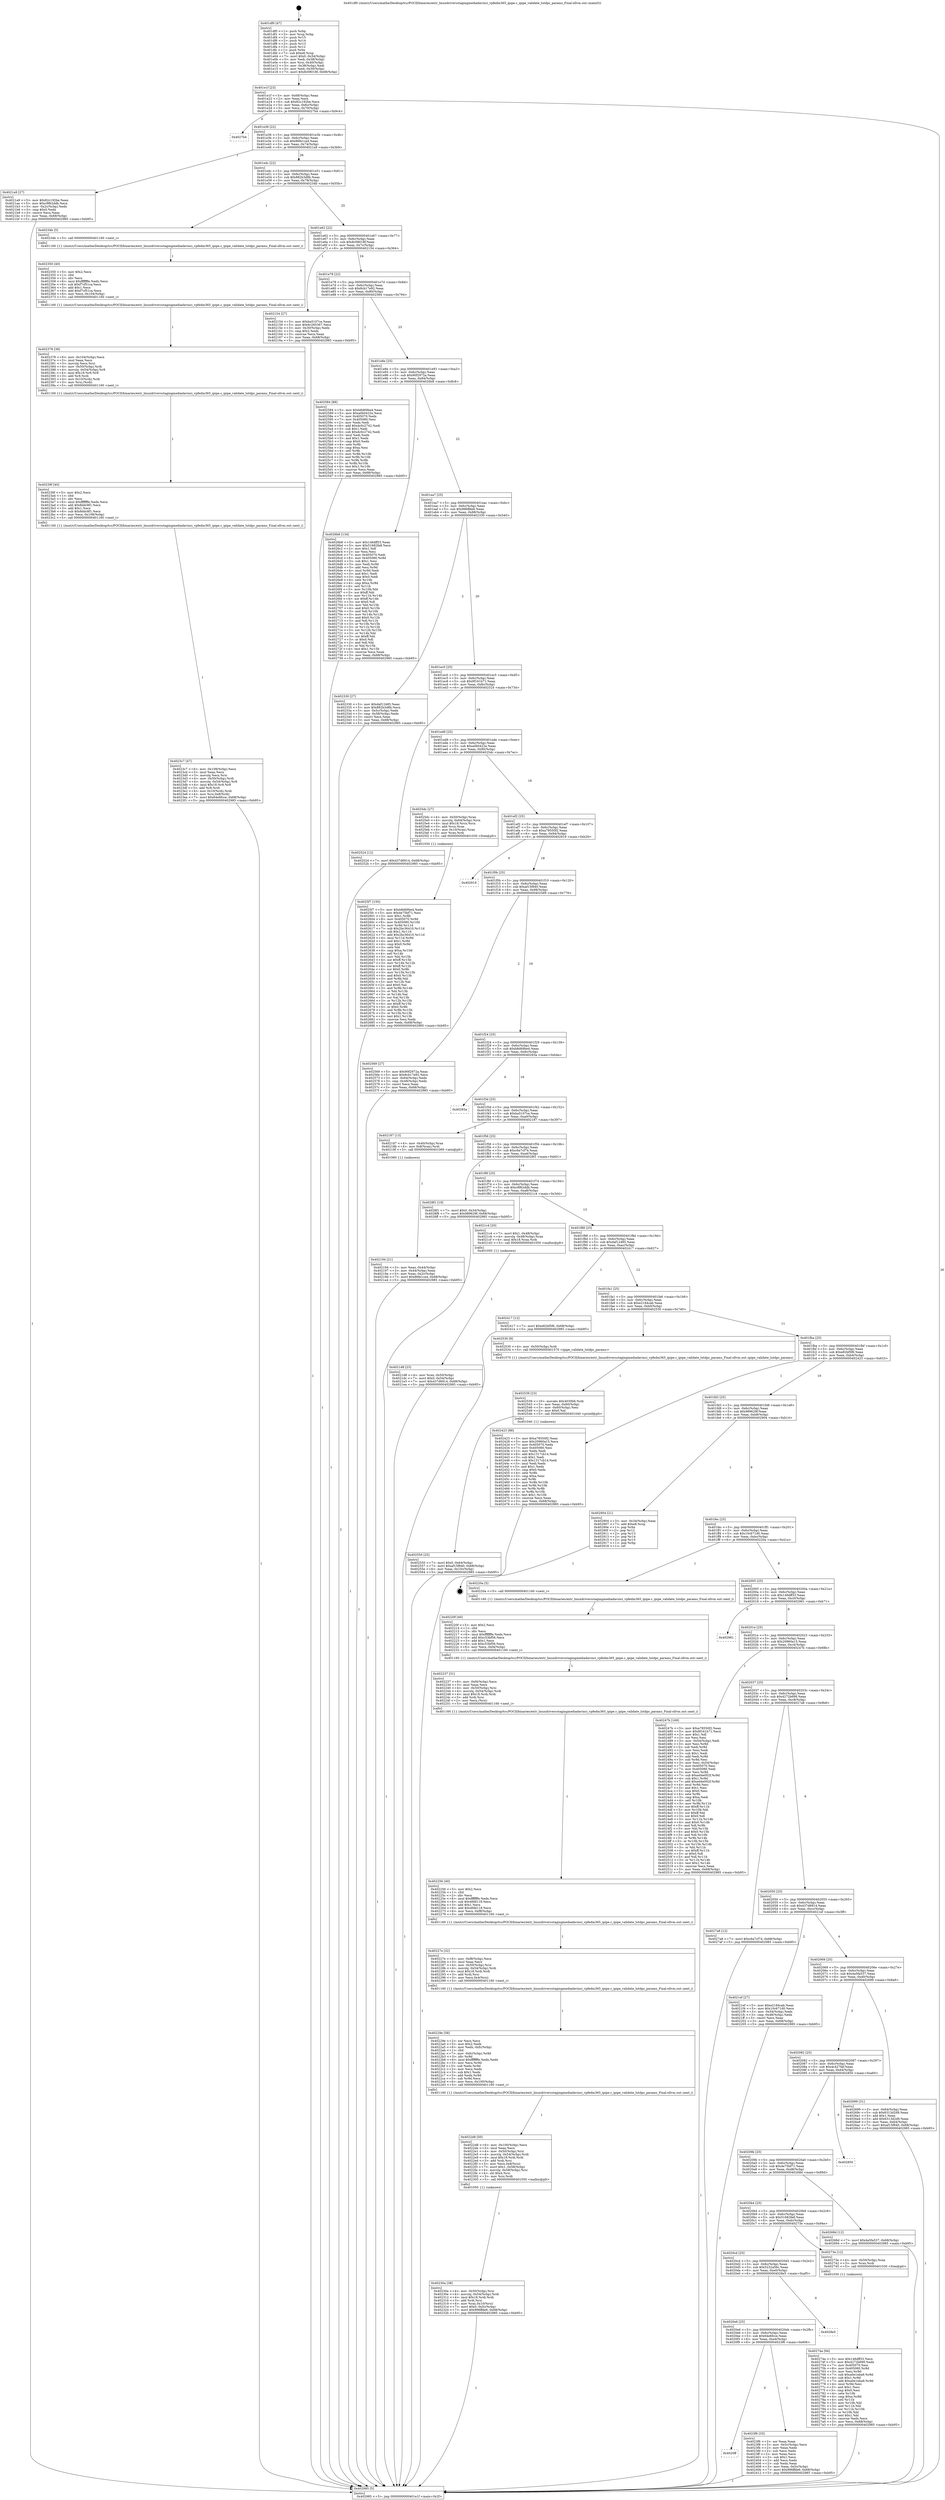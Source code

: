 digraph "0x401df0" {
  label = "0x401df0 (/mnt/c/Users/mathe/Desktop/tcc/POCII/binaries/extr_linuxdriversstagingmediadavinci_vpfedm365_ipipe.c_ipipe_validate_lutdpc_params_Final-ollvm.out::main(0))"
  labelloc = "t"
  node[shape=record]

  Entry [label="",width=0.3,height=0.3,shape=circle,fillcolor=black,style=filled]
  "0x401e1f" [label="{
     0x401e1f [23]\l
     | [instrs]\l
     &nbsp;&nbsp;0x401e1f \<+3\>: mov -0x68(%rbp),%eax\l
     &nbsp;&nbsp;0x401e22 \<+2\>: mov %eax,%ecx\l
     &nbsp;&nbsp;0x401e24 \<+6\>: sub $0x82c192be,%ecx\l
     &nbsp;&nbsp;0x401e2a \<+3\>: mov %eax,-0x6c(%rbp)\l
     &nbsp;&nbsp;0x401e2d \<+3\>: mov %ecx,-0x70(%rbp)\l
     &nbsp;&nbsp;0x401e30 \<+6\>: je 00000000004027b4 \<main+0x9c4\>\l
  }"]
  "0x4027b4" [label="{
     0x4027b4\l
  }", style=dashed]
  "0x401e36" [label="{
     0x401e36 [22]\l
     | [instrs]\l
     &nbsp;&nbsp;0x401e36 \<+5\>: jmp 0000000000401e3b \<main+0x4b\>\l
     &nbsp;&nbsp;0x401e3b \<+3\>: mov -0x6c(%rbp),%eax\l
     &nbsp;&nbsp;0x401e3e \<+5\>: sub $0x86fe1ca4,%eax\l
     &nbsp;&nbsp;0x401e43 \<+3\>: mov %eax,-0x74(%rbp)\l
     &nbsp;&nbsp;0x401e46 \<+6\>: je 00000000004021a9 \<main+0x3b9\>\l
  }"]
  Exit [label="",width=0.3,height=0.3,shape=circle,fillcolor=black,style=filled,peripheries=2]
  "0x4021a9" [label="{
     0x4021a9 [27]\l
     | [instrs]\l
     &nbsp;&nbsp;0x4021a9 \<+5\>: mov $0x82c192be,%eax\l
     &nbsp;&nbsp;0x4021ae \<+5\>: mov $0xc9f62ddb,%ecx\l
     &nbsp;&nbsp;0x4021b3 \<+3\>: mov -0x2c(%rbp),%edx\l
     &nbsp;&nbsp;0x4021b6 \<+3\>: cmp $0x0,%edx\l
     &nbsp;&nbsp;0x4021b9 \<+3\>: cmove %ecx,%eax\l
     &nbsp;&nbsp;0x4021bc \<+3\>: mov %eax,-0x68(%rbp)\l
     &nbsp;&nbsp;0x4021bf \<+5\>: jmp 0000000000402985 \<main+0xb95\>\l
  }"]
  "0x401e4c" [label="{
     0x401e4c [22]\l
     | [instrs]\l
     &nbsp;&nbsp;0x401e4c \<+5\>: jmp 0000000000401e51 \<main+0x61\>\l
     &nbsp;&nbsp;0x401e51 \<+3\>: mov -0x6c(%rbp),%eax\l
     &nbsp;&nbsp;0x401e54 \<+5\>: sub $0x882b3d8b,%eax\l
     &nbsp;&nbsp;0x401e59 \<+3\>: mov %eax,-0x78(%rbp)\l
     &nbsp;&nbsp;0x401e5c \<+6\>: je 000000000040234b \<main+0x55b\>\l
  }"]
  "0x40274a" [label="{
     0x40274a [94]\l
     | [instrs]\l
     &nbsp;&nbsp;0x40274a \<+5\>: mov $0x146dff33,%ecx\l
     &nbsp;&nbsp;0x40274f \<+5\>: mov $0x4272b699,%edx\l
     &nbsp;&nbsp;0x402754 \<+7\>: mov 0x405070,%esi\l
     &nbsp;&nbsp;0x40275b \<+8\>: mov 0x405080,%r8d\l
     &nbsp;&nbsp;0x402763 \<+3\>: mov %esi,%r9d\l
     &nbsp;&nbsp;0x402766 \<+7\>: sub $0xa0e1eba9,%r9d\l
     &nbsp;&nbsp;0x40276d \<+4\>: sub $0x1,%r9d\l
     &nbsp;&nbsp;0x402771 \<+7\>: add $0xa0e1eba9,%r9d\l
     &nbsp;&nbsp;0x402778 \<+4\>: imul %r9d,%esi\l
     &nbsp;&nbsp;0x40277c \<+3\>: and $0x1,%esi\l
     &nbsp;&nbsp;0x40277f \<+3\>: cmp $0x0,%esi\l
     &nbsp;&nbsp;0x402782 \<+4\>: sete %r10b\l
     &nbsp;&nbsp;0x402786 \<+4\>: cmp $0xa,%r8d\l
     &nbsp;&nbsp;0x40278a \<+4\>: setl %r11b\l
     &nbsp;&nbsp;0x40278e \<+3\>: mov %r10b,%bl\l
     &nbsp;&nbsp;0x402791 \<+3\>: and %r11b,%bl\l
     &nbsp;&nbsp;0x402794 \<+3\>: xor %r11b,%r10b\l
     &nbsp;&nbsp;0x402797 \<+3\>: or %r10b,%bl\l
     &nbsp;&nbsp;0x40279a \<+3\>: test $0x1,%bl\l
     &nbsp;&nbsp;0x40279d \<+3\>: cmovne %edx,%ecx\l
     &nbsp;&nbsp;0x4027a0 \<+3\>: mov %ecx,-0x68(%rbp)\l
     &nbsp;&nbsp;0x4027a3 \<+5\>: jmp 0000000000402985 \<main+0xb95\>\l
  }"]
  "0x40234b" [label="{
     0x40234b [5]\l
     | [instrs]\l
     &nbsp;&nbsp;0x40234b \<+5\>: call 0000000000401160 \<next_i\>\l
     | [calls]\l
     &nbsp;&nbsp;0x401160 \{1\} (/mnt/c/Users/mathe/Desktop/tcc/POCII/binaries/extr_linuxdriversstagingmediadavinci_vpfedm365_ipipe.c_ipipe_validate_lutdpc_params_Final-ollvm.out::next_i)\l
  }"]
  "0x401e62" [label="{
     0x401e62 [22]\l
     | [instrs]\l
     &nbsp;&nbsp;0x401e62 \<+5\>: jmp 0000000000401e67 \<main+0x77\>\l
     &nbsp;&nbsp;0x401e67 \<+3\>: mov -0x6c(%rbp),%eax\l
     &nbsp;&nbsp;0x401e6a \<+5\>: sub $0x8c08018f,%eax\l
     &nbsp;&nbsp;0x401e6f \<+3\>: mov %eax,-0x7c(%rbp)\l
     &nbsp;&nbsp;0x401e72 \<+6\>: je 0000000000402154 \<main+0x364\>\l
  }"]
  "0x4025f7" [label="{
     0x4025f7 [150]\l
     | [instrs]\l
     &nbsp;&nbsp;0x4025f7 \<+5\>: mov $0xb8d69be4,%edx\l
     &nbsp;&nbsp;0x4025fc \<+5\>: mov $0x4e75bf71,%esi\l
     &nbsp;&nbsp;0x402601 \<+3\>: mov $0x1,%r8b\l
     &nbsp;&nbsp;0x402604 \<+8\>: mov 0x405070,%r9d\l
     &nbsp;&nbsp;0x40260c \<+8\>: mov 0x405080,%r10d\l
     &nbsp;&nbsp;0x402614 \<+3\>: mov %r9d,%r11d\l
     &nbsp;&nbsp;0x402617 \<+7\>: sub $0x2bc36410,%r11d\l
     &nbsp;&nbsp;0x40261e \<+4\>: sub $0x1,%r11d\l
     &nbsp;&nbsp;0x402622 \<+7\>: add $0x2bc36410,%r11d\l
     &nbsp;&nbsp;0x402629 \<+4\>: imul %r11d,%r9d\l
     &nbsp;&nbsp;0x40262d \<+4\>: and $0x1,%r9d\l
     &nbsp;&nbsp;0x402631 \<+4\>: cmp $0x0,%r9d\l
     &nbsp;&nbsp;0x402635 \<+3\>: sete %bl\l
     &nbsp;&nbsp;0x402638 \<+4\>: cmp $0xa,%r10d\l
     &nbsp;&nbsp;0x40263c \<+4\>: setl %r14b\l
     &nbsp;&nbsp;0x402640 \<+3\>: mov %bl,%r15b\l
     &nbsp;&nbsp;0x402643 \<+4\>: xor $0xff,%r15b\l
     &nbsp;&nbsp;0x402647 \<+3\>: mov %r14b,%r12b\l
     &nbsp;&nbsp;0x40264a \<+4\>: xor $0xff,%r12b\l
     &nbsp;&nbsp;0x40264e \<+4\>: xor $0x0,%r8b\l
     &nbsp;&nbsp;0x402652 \<+3\>: mov %r15b,%r13b\l
     &nbsp;&nbsp;0x402655 \<+4\>: and $0x0,%r13b\l
     &nbsp;&nbsp;0x402659 \<+3\>: and %r8b,%bl\l
     &nbsp;&nbsp;0x40265c \<+3\>: mov %r12b,%al\l
     &nbsp;&nbsp;0x40265f \<+2\>: and $0x0,%al\l
     &nbsp;&nbsp;0x402661 \<+3\>: and %r8b,%r14b\l
     &nbsp;&nbsp;0x402664 \<+3\>: or %bl,%r13b\l
     &nbsp;&nbsp;0x402667 \<+3\>: or %r14b,%al\l
     &nbsp;&nbsp;0x40266a \<+3\>: xor %al,%r13b\l
     &nbsp;&nbsp;0x40266d \<+3\>: or %r12b,%r15b\l
     &nbsp;&nbsp;0x402670 \<+4\>: xor $0xff,%r15b\l
     &nbsp;&nbsp;0x402674 \<+4\>: or $0x0,%r8b\l
     &nbsp;&nbsp;0x402678 \<+3\>: and %r8b,%r15b\l
     &nbsp;&nbsp;0x40267b \<+3\>: or %r15b,%r13b\l
     &nbsp;&nbsp;0x40267e \<+4\>: test $0x1,%r13b\l
     &nbsp;&nbsp;0x402682 \<+3\>: cmovne %esi,%edx\l
     &nbsp;&nbsp;0x402685 \<+3\>: mov %edx,-0x68(%rbp)\l
     &nbsp;&nbsp;0x402688 \<+5\>: jmp 0000000000402985 \<main+0xb95\>\l
  }"]
  "0x402154" [label="{
     0x402154 [27]\l
     | [instrs]\l
     &nbsp;&nbsp;0x402154 \<+5\>: mov $0xba5107ce,%eax\l
     &nbsp;&nbsp;0x402159 \<+5\>: mov $0x6c265367,%ecx\l
     &nbsp;&nbsp;0x40215e \<+3\>: mov -0x30(%rbp),%edx\l
     &nbsp;&nbsp;0x402161 \<+3\>: cmp $0x2,%edx\l
     &nbsp;&nbsp;0x402164 \<+3\>: cmovne %ecx,%eax\l
     &nbsp;&nbsp;0x402167 \<+3\>: mov %eax,-0x68(%rbp)\l
     &nbsp;&nbsp;0x40216a \<+5\>: jmp 0000000000402985 \<main+0xb95\>\l
  }"]
  "0x401e78" [label="{
     0x401e78 [22]\l
     | [instrs]\l
     &nbsp;&nbsp;0x401e78 \<+5\>: jmp 0000000000401e7d \<main+0x8d\>\l
     &nbsp;&nbsp;0x401e7d \<+3\>: mov -0x6c(%rbp),%eax\l
     &nbsp;&nbsp;0x401e80 \<+5\>: sub $0x8cb17e92,%eax\l
     &nbsp;&nbsp;0x401e85 \<+3\>: mov %eax,-0x80(%rbp)\l
     &nbsp;&nbsp;0x401e88 \<+6\>: je 0000000000402584 \<main+0x794\>\l
  }"]
  "0x402985" [label="{
     0x402985 [5]\l
     | [instrs]\l
     &nbsp;&nbsp;0x402985 \<+5\>: jmp 0000000000401e1f \<main+0x2f\>\l
  }"]
  "0x401df0" [label="{
     0x401df0 [47]\l
     | [instrs]\l
     &nbsp;&nbsp;0x401df0 \<+1\>: push %rbp\l
     &nbsp;&nbsp;0x401df1 \<+3\>: mov %rsp,%rbp\l
     &nbsp;&nbsp;0x401df4 \<+2\>: push %r15\l
     &nbsp;&nbsp;0x401df6 \<+2\>: push %r14\l
     &nbsp;&nbsp;0x401df8 \<+2\>: push %r13\l
     &nbsp;&nbsp;0x401dfa \<+2\>: push %r12\l
     &nbsp;&nbsp;0x401dfc \<+1\>: push %rbx\l
     &nbsp;&nbsp;0x401dfd \<+7\>: sub $0xe8,%rsp\l
     &nbsp;&nbsp;0x401e04 \<+7\>: movl $0x0,-0x34(%rbp)\l
     &nbsp;&nbsp;0x401e0b \<+3\>: mov %edi,-0x38(%rbp)\l
     &nbsp;&nbsp;0x401e0e \<+4\>: mov %rsi,-0x40(%rbp)\l
     &nbsp;&nbsp;0x401e12 \<+3\>: mov -0x38(%rbp),%edi\l
     &nbsp;&nbsp;0x401e15 \<+3\>: mov %edi,-0x30(%rbp)\l
     &nbsp;&nbsp;0x401e18 \<+7\>: movl $0x8c08018f,-0x68(%rbp)\l
  }"]
  "0x402550" [label="{
     0x402550 [25]\l
     | [instrs]\l
     &nbsp;&nbsp;0x402550 \<+7\>: movl $0x0,-0x64(%rbp)\l
     &nbsp;&nbsp;0x402557 \<+7\>: movl $0xaf15f840,-0x68(%rbp)\l
     &nbsp;&nbsp;0x40255e \<+6\>: mov %eax,-0x10c(%rbp)\l
     &nbsp;&nbsp;0x402564 \<+5\>: jmp 0000000000402985 \<main+0xb95\>\l
  }"]
  "0x402584" [label="{
     0x402584 [88]\l
     | [instrs]\l
     &nbsp;&nbsp;0x402584 \<+5\>: mov $0xb8d69be4,%eax\l
     &nbsp;&nbsp;0x402589 \<+5\>: mov $0xa0b0422e,%ecx\l
     &nbsp;&nbsp;0x40258e \<+7\>: mov 0x405070,%edx\l
     &nbsp;&nbsp;0x402595 \<+7\>: mov 0x405080,%esi\l
     &nbsp;&nbsp;0x40259c \<+2\>: mov %edx,%edi\l
     &nbsp;&nbsp;0x40259e \<+6\>: add $0xdc0c2742,%edi\l
     &nbsp;&nbsp;0x4025a4 \<+3\>: sub $0x1,%edi\l
     &nbsp;&nbsp;0x4025a7 \<+6\>: sub $0xdc0c2742,%edi\l
     &nbsp;&nbsp;0x4025ad \<+3\>: imul %edi,%edx\l
     &nbsp;&nbsp;0x4025b0 \<+3\>: and $0x1,%edx\l
     &nbsp;&nbsp;0x4025b3 \<+3\>: cmp $0x0,%edx\l
     &nbsp;&nbsp;0x4025b6 \<+4\>: sete %r8b\l
     &nbsp;&nbsp;0x4025ba \<+3\>: cmp $0xa,%esi\l
     &nbsp;&nbsp;0x4025bd \<+4\>: setl %r9b\l
     &nbsp;&nbsp;0x4025c1 \<+3\>: mov %r8b,%r10b\l
     &nbsp;&nbsp;0x4025c4 \<+3\>: and %r9b,%r10b\l
     &nbsp;&nbsp;0x4025c7 \<+3\>: xor %r9b,%r8b\l
     &nbsp;&nbsp;0x4025ca \<+3\>: or %r8b,%r10b\l
     &nbsp;&nbsp;0x4025cd \<+4\>: test $0x1,%r10b\l
     &nbsp;&nbsp;0x4025d1 \<+3\>: cmovne %ecx,%eax\l
     &nbsp;&nbsp;0x4025d4 \<+3\>: mov %eax,-0x68(%rbp)\l
     &nbsp;&nbsp;0x4025d7 \<+5\>: jmp 0000000000402985 \<main+0xb95\>\l
  }"]
  "0x401e8e" [label="{
     0x401e8e [25]\l
     | [instrs]\l
     &nbsp;&nbsp;0x401e8e \<+5\>: jmp 0000000000401e93 \<main+0xa3\>\l
     &nbsp;&nbsp;0x401e93 \<+3\>: mov -0x6c(%rbp),%eax\l
     &nbsp;&nbsp;0x401e96 \<+5\>: sub $0x90f2972a,%eax\l
     &nbsp;&nbsp;0x401e9b \<+6\>: mov %eax,-0x84(%rbp)\l
     &nbsp;&nbsp;0x401ea1 \<+6\>: je 00000000004026b8 \<main+0x8c8\>\l
  }"]
  "0x402539" [label="{
     0x402539 [23]\l
     | [instrs]\l
     &nbsp;&nbsp;0x402539 \<+10\>: movabs $0x4030b6,%rdi\l
     &nbsp;&nbsp;0x402543 \<+3\>: mov %eax,-0x60(%rbp)\l
     &nbsp;&nbsp;0x402546 \<+3\>: mov -0x60(%rbp),%esi\l
     &nbsp;&nbsp;0x402549 \<+2\>: mov $0x0,%al\l
     &nbsp;&nbsp;0x40254b \<+5\>: call 0000000000401040 \<printf@plt\>\l
     | [calls]\l
     &nbsp;&nbsp;0x401040 \{1\} (unknown)\l
  }"]
  "0x4026b8" [label="{
     0x4026b8 [134]\l
     | [instrs]\l
     &nbsp;&nbsp;0x4026b8 \<+5\>: mov $0x146dff33,%eax\l
     &nbsp;&nbsp;0x4026bd \<+5\>: mov $0x51682fa8,%ecx\l
     &nbsp;&nbsp;0x4026c2 \<+2\>: mov $0x1,%dl\l
     &nbsp;&nbsp;0x4026c4 \<+2\>: xor %esi,%esi\l
     &nbsp;&nbsp;0x4026c6 \<+7\>: mov 0x405070,%edi\l
     &nbsp;&nbsp;0x4026cd \<+8\>: mov 0x405080,%r8d\l
     &nbsp;&nbsp;0x4026d5 \<+3\>: sub $0x1,%esi\l
     &nbsp;&nbsp;0x4026d8 \<+3\>: mov %edi,%r9d\l
     &nbsp;&nbsp;0x4026db \<+3\>: add %esi,%r9d\l
     &nbsp;&nbsp;0x4026de \<+4\>: imul %r9d,%edi\l
     &nbsp;&nbsp;0x4026e2 \<+3\>: and $0x1,%edi\l
     &nbsp;&nbsp;0x4026e5 \<+3\>: cmp $0x0,%edi\l
     &nbsp;&nbsp;0x4026e8 \<+4\>: sete %r10b\l
     &nbsp;&nbsp;0x4026ec \<+4\>: cmp $0xa,%r8d\l
     &nbsp;&nbsp;0x4026f0 \<+4\>: setl %r11b\l
     &nbsp;&nbsp;0x4026f4 \<+3\>: mov %r10b,%bl\l
     &nbsp;&nbsp;0x4026f7 \<+3\>: xor $0xff,%bl\l
     &nbsp;&nbsp;0x4026fa \<+3\>: mov %r11b,%r14b\l
     &nbsp;&nbsp;0x4026fd \<+4\>: xor $0xff,%r14b\l
     &nbsp;&nbsp;0x402701 \<+3\>: xor $0x0,%dl\l
     &nbsp;&nbsp;0x402704 \<+3\>: mov %bl,%r15b\l
     &nbsp;&nbsp;0x402707 \<+4\>: and $0x0,%r15b\l
     &nbsp;&nbsp;0x40270b \<+3\>: and %dl,%r10b\l
     &nbsp;&nbsp;0x40270e \<+3\>: mov %r14b,%r12b\l
     &nbsp;&nbsp;0x402711 \<+4\>: and $0x0,%r12b\l
     &nbsp;&nbsp;0x402715 \<+3\>: and %dl,%r11b\l
     &nbsp;&nbsp;0x402718 \<+3\>: or %r10b,%r15b\l
     &nbsp;&nbsp;0x40271b \<+3\>: or %r11b,%r12b\l
     &nbsp;&nbsp;0x40271e \<+3\>: xor %r12b,%r15b\l
     &nbsp;&nbsp;0x402721 \<+3\>: or %r14b,%bl\l
     &nbsp;&nbsp;0x402724 \<+3\>: xor $0xff,%bl\l
     &nbsp;&nbsp;0x402727 \<+3\>: or $0x0,%dl\l
     &nbsp;&nbsp;0x40272a \<+2\>: and %dl,%bl\l
     &nbsp;&nbsp;0x40272c \<+3\>: or %bl,%r15b\l
     &nbsp;&nbsp;0x40272f \<+4\>: test $0x1,%r15b\l
     &nbsp;&nbsp;0x402733 \<+3\>: cmovne %ecx,%eax\l
     &nbsp;&nbsp;0x402736 \<+3\>: mov %eax,-0x68(%rbp)\l
     &nbsp;&nbsp;0x402739 \<+5\>: jmp 0000000000402985 \<main+0xb95\>\l
  }"]
  "0x401ea7" [label="{
     0x401ea7 [25]\l
     | [instrs]\l
     &nbsp;&nbsp;0x401ea7 \<+5\>: jmp 0000000000401eac \<main+0xbc\>\l
     &nbsp;&nbsp;0x401eac \<+3\>: mov -0x6c(%rbp),%eax\l
     &nbsp;&nbsp;0x401eaf \<+5\>: sub $0x996ffde6,%eax\l
     &nbsp;&nbsp;0x401eb4 \<+6\>: mov %eax,-0x88(%rbp)\l
     &nbsp;&nbsp;0x401eba \<+6\>: je 0000000000402330 \<main+0x540\>\l
  }"]
  "0x4020ff" [label="{
     0x4020ff\l
  }", style=dashed]
  "0x402330" [label="{
     0x402330 [27]\l
     | [instrs]\l
     &nbsp;&nbsp;0x402330 \<+5\>: mov $0xdaf12485,%eax\l
     &nbsp;&nbsp;0x402335 \<+5\>: mov $0x882b3d8b,%ecx\l
     &nbsp;&nbsp;0x40233a \<+3\>: mov -0x5c(%rbp),%edx\l
     &nbsp;&nbsp;0x40233d \<+3\>: cmp -0x58(%rbp),%edx\l
     &nbsp;&nbsp;0x402340 \<+3\>: cmovl %ecx,%eax\l
     &nbsp;&nbsp;0x402343 \<+3\>: mov %eax,-0x68(%rbp)\l
     &nbsp;&nbsp;0x402346 \<+5\>: jmp 0000000000402985 \<main+0xb95\>\l
  }"]
  "0x401ec0" [label="{
     0x401ec0 [25]\l
     | [instrs]\l
     &nbsp;&nbsp;0x401ec0 \<+5\>: jmp 0000000000401ec5 \<main+0xd5\>\l
     &nbsp;&nbsp;0x401ec5 \<+3\>: mov -0x6c(%rbp),%eax\l
     &nbsp;&nbsp;0x401ec8 \<+5\>: sub $0x9f161b71,%eax\l
     &nbsp;&nbsp;0x401ecd \<+6\>: mov %eax,-0x8c(%rbp)\l
     &nbsp;&nbsp;0x401ed3 \<+6\>: je 0000000000402524 \<main+0x734\>\l
  }"]
  "0x4023f6" [label="{
     0x4023f6 [33]\l
     | [instrs]\l
     &nbsp;&nbsp;0x4023f6 \<+2\>: xor %eax,%eax\l
     &nbsp;&nbsp;0x4023f8 \<+3\>: mov -0x5c(%rbp),%ecx\l
     &nbsp;&nbsp;0x4023fb \<+2\>: mov %eax,%edx\l
     &nbsp;&nbsp;0x4023fd \<+2\>: sub %ecx,%edx\l
     &nbsp;&nbsp;0x4023ff \<+2\>: mov %eax,%ecx\l
     &nbsp;&nbsp;0x402401 \<+3\>: sub $0x1,%ecx\l
     &nbsp;&nbsp;0x402404 \<+2\>: add %ecx,%edx\l
     &nbsp;&nbsp;0x402406 \<+2\>: sub %edx,%eax\l
     &nbsp;&nbsp;0x402408 \<+3\>: mov %eax,-0x5c(%rbp)\l
     &nbsp;&nbsp;0x40240b \<+7\>: movl $0x996ffde6,-0x68(%rbp)\l
     &nbsp;&nbsp;0x402412 \<+5\>: jmp 0000000000402985 \<main+0xb95\>\l
  }"]
  "0x402524" [label="{
     0x402524 [12]\l
     | [instrs]\l
     &nbsp;&nbsp;0x402524 \<+7\>: movl $0x437d6914,-0x68(%rbp)\l
     &nbsp;&nbsp;0x40252b \<+5\>: jmp 0000000000402985 \<main+0xb95\>\l
  }"]
  "0x401ed9" [label="{
     0x401ed9 [25]\l
     | [instrs]\l
     &nbsp;&nbsp;0x401ed9 \<+5\>: jmp 0000000000401ede \<main+0xee\>\l
     &nbsp;&nbsp;0x401ede \<+3\>: mov -0x6c(%rbp),%eax\l
     &nbsp;&nbsp;0x401ee1 \<+5\>: sub $0xa0b0422e,%eax\l
     &nbsp;&nbsp;0x401ee6 \<+6\>: mov %eax,-0x90(%rbp)\l
     &nbsp;&nbsp;0x401eec \<+6\>: je 00000000004025dc \<main+0x7ec\>\l
  }"]
  "0x4020e6" [label="{
     0x4020e6 [25]\l
     | [instrs]\l
     &nbsp;&nbsp;0x4020e6 \<+5\>: jmp 00000000004020eb \<main+0x2fb\>\l
     &nbsp;&nbsp;0x4020eb \<+3\>: mov -0x6c(%rbp),%eax\l
     &nbsp;&nbsp;0x4020ee \<+5\>: sub $0x64e6fcce,%eax\l
     &nbsp;&nbsp;0x4020f3 \<+6\>: mov %eax,-0xe4(%rbp)\l
     &nbsp;&nbsp;0x4020f9 \<+6\>: je 00000000004023f6 \<main+0x606\>\l
  }"]
  "0x4025dc" [label="{
     0x4025dc [27]\l
     | [instrs]\l
     &nbsp;&nbsp;0x4025dc \<+4\>: mov -0x50(%rbp),%rax\l
     &nbsp;&nbsp;0x4025e0 \<+4\>: movslq -0x64(%rbp),%rcx\l
     &nbsp;&nbsp;0x4025e4 \<+4\>: imul $0x18,%rcx,%rcx\l
     &nbsp;&nbsp;0x4025e8 \<+3\>: add %rcx,%rax\l
     &nbsp;&nbsp;0x4025eb \<+4\>: mov 0x10(%rax),%rax\l
     &nbsp;&nbsp;0x4025ef \<+3\>: mov %rax,%rdi\l
     &nbsp;&nbsp;0x4025f2 \<+5\>: call 0000000000401030 \<free@plt\>\l
     | [calls]\l
     &nbsp;&nbsp;0x401030 \{1\} (unknown)\l
  }"]
  "0x401ef2" [label="{
     0x401ef2 [25]\l
     | [instrs]\l
     &nbsp;&nbsp;0x401ef2 \<+5\>: jmp 0000000000401ef7 \<main+0x107\>\l
     &nbsp;&nbsp;0x401ef7 \<+3\>: mov -0x6c(%rbp),%eax\l
     &nbsp;&nbsp;0x401efa \<+5\>: sub $0xa78550f2,%eax\l
     &nbsp;&nbsp;0x401eff \<+6\>: mov %eax,-0x94(%rbp)\l
     &nbsp;&nbsp;0x401f05 \<+6\>: je 0000000000402919 \<main+0xb29\>\l
  }"]
  "0x4028e5" [label="{
     0x4028e5\l
  }", style=dashed]
  "0x402919" [label="{
     0x402919\l
  }", style=dashed]
  "0x401f0b" [label="{
     0x401f0b [25]\l
     | [instrs]\l
     &nbsp;&nbsp;0x401f0b \<+5\>: jmp 0000000000401f10 \<main+0x120\>\l
     &nbsp;&nbsp;0x401f10 \<+3\>: mov -0x6c(%rbp),%eax\l
     &nbsp;&nbsp;0x401f13 \<+5\>: sub $0xaf15f840,%eax\l
     &nbsp;&nbsp;0x401f18 \<+6\>: mov %eax,-0x98(%rbp)\l
     &nbsp;&nbsp;0x401f1e \<+6\>: je 0000000000402569 \<main+0x779\>\l
  }"]
  "0x4020cd" [label="{
     0x4020cd [25]\l
     | [instrs]\l
     &nbsp;&nbsp;0x4020cd \<+5\>: jmp 00000000004020d2 \<main+0x2e2\>\l
     &nbsp;&nbsp;0x4020d2 \<+3\>: mov -0x6c(%rbp),%eax\l
     &nbsp;&nbsp;0x4020d5 \<+5\>: sub $0x5232a56c,%eax\l
     &nbsp;&nbsp;0x4020da \<+6\>: mov %eax,-0xe0(%rbp)\l
     &nbsp;&nbsp;0x4020e0 \<+6\>: je 00000000004028e5 \<main+0xaf5\>\l
  }"]
  "0x402569" [label="{
     0x402569 [27]\l
     | [instrs]\l
     &nbsp;&nbsp;0x402569 \<+5\>: mov $0x90f2972a,%eax\l
     &nbsp;&nbsp;0x40256e \<+5\>: mov $0x8cb17e92,%ecx\l
     &nbsp;&nbsp;0x402573 \<+3\>: mov -0x64(%rbp),%edx\l
     &nbsp;&nbsp;0x402576 \<+3\>: cmp -0x48(%rbp),%edx\l
     &nbsp;&nbsp;0x402579 \<+3\>: cmovl %ecx,%eax\l
     &nbsp;&nbsp;0x40257c \<+3\>: mov %eax,-0x68(%rbp)\l
     &nbsp;&nbsp;0x40257f \<+5\>: jmp 0000000000402985 \<main+0xb95\>\l
  }"]
  "0x401f24" [label="{
     0x401f24 [25]\l
     | [instrs]\l
     &nbsp;&nbsp;0x401f24 \<+5\>: jmp 0000000000401f29 \<main+0x139\>\l
     &nbsp;&nbsp;0x401f29 \<+3\>: mov -0x6c(%rbp),%eax\l
     &nbsp;&nbsp;0x401f2c \<+5\>: sub $0xb8d69be4,%eax\l
     &nbsp;&nbsp;0x401f31 \<+6\>: mov %eax,-0x9c(%rbp)\l
     &nbsp;&nbsp;0x401f37 \<+6\>: je 000000000040293a \<main+0xb4a\>\l
  }"]
  "0x40273e" [label="{
     0x40273e [12]\l
     | [instrs]\l
     &nbsp;&nbsp;0x40273e \<+4\>: mov -0x50(%rbp),%rax\l
     &nbsp;&nbsp;0x402742 \<+3\>: mov %rax,%rdi\l
     &nbsp;&nbsp;0x402745 \<+5\>: call 0000000000401030 \<free@plt\>\l
     | [calls]\l
     &nbsp;&nbsp;0x401030 \{1\} (unknown)\l
  }"]
  "0x40293a" [label="{
     0x40293a\l
  }", style=dashed]
  "0x401f3d" [label="{
     0x401f3d [25]\l
     | [instrs]\l
     &nbsp;&nbsp;0x401f3d \<+5\>: jmp 0000000000401f42 \<main+0x152\>\l
     &nbsp;&nbsp;0x401f42 \<+3\>: mov -0x6c(%rbp),%eax\l
     &nbsp;&nbsp;0x401f45 \<+5\>: sub $0xba5107ce,%eax\l
     &nbsp;&nbsp;0x401f4a \<+6\>: mov %eax,-0xa0(%rbp)\l
     &nbsp;&nbsp;0x401f50 \<+6\>: je 0000000000402187 \<main+0x397\>\l
  }"]
  "0x4020b4" [label="{
     0x4020b4 [25]\l
     | [instrs]\l
     &nbsp;&nbsp;0x4020b4 \<+5\>: jmp 00000000004020b9 \<main+0x2c9\>\l
     &nbsp;&nbsp;0x4020b9 \<+3\>: mov -0x6c(%rbp),%eax\l
     &nbsp;&nbsp;0x4020bc \<+5\>: sub $0x51682fa8,%eax\l
     &nbsp;&nbsp;0x4020c1 \<+6\>: mov %eax,-0xdc(%rbp)\l
     &nbsp;&nbsp;0x4020c7 \<+6\>: je 000000000040273e \<main+0x94e\>\l
  }"]
  "0x402187" [label="{
     0x402187 [13]\l
     | [instrs]\l
     &nbsp;&nbsp;0x402187 \<+4\>: mov -0x40(%rbp),%rax\l
     &nbsp;&nbsp;0x40218b \<+4\>: mov 0x8(%rax),%rdi\l
     &nbsp;&nbsp;0x40218f \<+5\>: call 0000000000401060 \<atoi@plt\>\l
     | [calls]\l
     &nbsp;&nbsp;0x401060 \{1\} (unknown)\l
  }"]
  "0x401f56" [label="{
     0x401f56 [25]\l
     | [instrs]\l
     &nbsp;&nbsp;0x401f56 \<+5\>: jmp 0000000000401f5b \<main+0x16b\>\l
     &nbsp;&nbsp;0x401f5b \<+3\>: mov -0x6c(%rbp),%eax\l
     &nbsp;&nbsp;0x401f5e \<+5\>: sub $0xc6a7cf74,%eax\l
     &nbsp;&nbsp;0x401f63 \<+6\>: mov %eax,-0xa4(%rbp)\l
     &nbsp;&nbsp;0x401f69 \<+6\>: je 00000000004028f1 \<main+0xb01\>\l
  }"]
  "0x402194" [label="{
     0x402194 [21]\l
     | [instrs]\l
     &nbsp;&nbsp;0x402194 \<+3\>: mov %eax,-0x44(%rbp)\l
     &nbsp;&nbsp;0x402197 \<+3\>: mov -0x44(%rbp),%eax\l
     &nbsp;&nbsp;0x40219a \<+3\>: mov %eax,-0x2c(%rbp)\l
     &nbsp;&nbsp;0x40219d \<+7\>: movl $0x86fe1ca4,-0x68(%rbp)\l
     &nbsp;&nbsp;0x4021a4 \<+5\>: jmp 0000000000402985 \<main+0xb95\>\l
  }"]
  "0x40268d" [label="{
     0x40268d [12]\l
     | [instrs]\l
     &nbsp;&nbsp;0x40268d \<+7\>: movl $0x4a5fa537,-0x68(%rbp)\l
     &nbsp;&nbsp;0x402694 \<+5\>: jmp 0000000000402985 \<main+0xb95\>\l
  }"]
  "0x4028f1" [label="{
     0x4028f1 [19]\l
     | [instrs]\l
     &nbsp;&nbsp;0x4028f1 \<+7\>: movl $0x0,-0x34(%rbp)\l
     &nbsp;&nbsp;0x4028f8 \<+7\>: movl $0x989629f,-0x68(%rbp)\l
     &nbsp;&nbsp;0x4028ff \<+5\>: jmp 0000000000402985 \<main+0xb95\>\l
  }"]
  "0x401f6f" [label="{
     0x401f6f [25]\l
     | [instrs]\l
     &nbsp;&nbsp;0x401f6f \<+5\>: jmp 0000000000401f74 \<main+0x184\>\l
     &nbsp;&nbsp;0x401f74 \<+3\>: mov -0x6c(%rbp),%eax\l
     &nbsp;&nbsp;0x401f77 \<+5\>: sub $0xc9f62ddb,%eax\l
     &nbsp;&nbsp;0x401f7c \<+6\>: mov %eax,-0xa8(%rbp)\l
     &nbsp;&nbsp;0x401f82 \<+6\>: je 00000000004021c4 \<main+0x3d4\>\l
  }"]
  "0x40209b" [label="{
     0x40209b [25]\l
     | [instrs]\l
     &nbsp;&nbsp;0x40209b \<+5\>: jmp 00000000004020a0 \<main+0x2b0\>\l
     &nbsp;&nbsp;0x4020a0 \<+3\>: mov -0x6c(%rbp),%eax\l
     &nbsp;&nbsp;0x4020a3 \<+5\>: sub $0x4e75bf71,%eax\l
     &nbsp;&nbsp;0x4020a8 \<+6\>: mov %eax,-0xd8(%rbp)\l
     &nbsp;&nbsp;0x4020ae \<+6\>: je 000000000040268d \<main+0x89d\>\l
  }"]
  "0x4021c4" [label="{
     0x4021c4 [20]\l
     | [instrs]\l
     &nbsp;&nbsp;0x4021c4 \<+7\>: movl $0x1,-0x48(%rbp)\l
     &nbsp;&nbsp;0x4021cb \<+4\>: movslq -0x48(%rbp),%rax\l
     &nbsp;&nbsp;0x4021cf \<+4\>: imul $0x18,%rax,%rdi\l
     &nbsp;&nbsp;0x4021d3 \<+5\>: call 0000000000401050 \<malloc@plt\>\l
     | [calls]\l
     &nbsp;&nbsp;0x401050 \{1\} (unknown)\l
  }"]
  "0x401f88" [label="{
     0x401f88 [25]\l
     | [instrs]\l
     &nbsp;&nbsp;0x401f88 \<+5\>: jmp 0000000000401f8d \<main+0x19d\>\l
     &nbsp;&nbsp;0x401f8d \<+3\>: mov -0x6c(%rbp),%eax\l
     &nbsp;&nbsp;0x401f90 \<+5\>: sub $0xdaf12485,%eax\l
     &nbsp;&nbsp;0x401f95 \<+6\>: mov %eax,-0xac(%rbp)\l
     &nbsp;&nbsp;0x401f9b \<+6\>: je 0000000000402417 \<main+0x627\>\l
  }"]
  "0x4021d8" [label="{
     0x4021d8 [23]\l
     | [instrs]\l
     &nbsp;&nbsp;0x4021d8 \<+4\>: mov %rax,-0x50(%rbp)\l
     &nbsp;&nbsp;0x4021dc \<+7\>: movl $0x0,-0x54(%rbp)\l
     &nbsp;&nbsp;0x4021e3 \<+7\>: movl $0x437d6914,-0x68(%rbp)\l
     &nbsp;&nbsp;0x4021ea \<+5\>: jmp 0000000000402985 \<main+0xb95\>\l
  }"]
  "0x402850" [label="{
     0x402850\l
  }", style=dashed]
  "0x402417" [label="{
     0x402417 [12]\l
     | [instrs]\l
     &nbsp;&nbsp;0x402417 \<+7\>: movl $0xe82bf5f6,-0x68(%rbp)\l
     &nbsp;&nbsp;0x40241e \<+5\>: jmp 0000000000402985 \<main+0xb95\>\l
  }"]
  "0x401fa1" [label="{
     0x401fa1 [25]\l
     | [instrs]\l
     &nbsp;&nbsp;0x401fa1 \<+5\>: jmp 0000000000401fa6 \<main+0x1b6\>\l
     &nbsp;&nbsp;0x401fa6 \<+3\>: mov -0x6c(%rbp),%eax\l
     &nbsp;&nbsp;0x401fa9 \<+5\>: sub $0xe2184cab,%eax\l
     &nbsp;&nbsp;0x401fae \<+6\>: mov %eax,-0xb0(%rbp)\l
     &nbsp;&nbsp;0x401fb4 \<+6\>: je 0000000000402530 \<main+0x740\>\l
  }"]
  "0x402082" [label="{
     0x402082 [25]\l
     | [instrs]\l
     &nbsp;&nbsp;0x402082 \<+5\>: jmp 0000000000402087 \<main+0x297\>\l
     &nbsp;&nbsp;0x402087 \<+3\>: mov -0x6c(%rbp),%eax\l
     &nbsp;&nbsp;0x40208a \<+5\>: sub $0x4c427faf,%eax\l
     &nbsp;&nbsp;0x40208f \<+6\>: mov %eax,-0xd4(%rbp)\l
     &nbsp;&nbsp;0x402095 \<+6\>: je 0000000000402850 \<main+0xa60\>\l
  }"]
  "0x402530" [label="{
     0x402530 [9]\l
     | [instrs]\l
     &nbsp;&nbsp;0x402530 \<+4\>: mov -0x50(%rbp),%rdi\l
     &nbsp;&nbsp;0x402534 \<+5\>: call 0000000000401570 \<ipipe_validate_lutdpc_params\>\l
     | [calls]\l
     &nbsp;&nbsp;0x401570 \{1\} (/mnt/c/Users/mathe/Desktop/tcc/POCII/binaries/extr_linuxdriversstagingmediadavinci_vpfedm365_ipipe.c_ipipe_validate_lutdpc_params_Final-ollvm.out::ipipe_validate_lutdpc_params)\l
  }"]
  "0x401fba" [label="{
     0x401fba [25]\l
     | [instrs]\l
     &nbsp;&nbsp;0x401fba \<+5\>: jmp 0000000000401fbf \<main+0x1cf\>\l
     &nbsp;&nbsp;0x401fbf \<+3\>: mov -0x6c(%rbp),%eax\l
     &nbsp;&nbsp;0x401fc2 \<+5\>: sub $0xe82bf5f6,%eax\l
     &nbsp;&nbsp;0x401fc7 \<+6\>: mov %eax,-0xb4(%rbp)\l
     &nbsp;&nbsp;0x401fcd \<+6\>: je 0000000000402423 \<main+0x633\>\l
  }"]
  "0x402699" [label="{
     0x402699 [31]\l
     | [instrs]\l
     &nbsp;&nbsp;0x402699 \<+3\>: mov -0x64(%rbp),%eax\l
     &nbsp;&nbsp;0x40269c \<+5\>: sub $0x6313d2d9,%eax\l
     &nbsp;&nbsp;0x4026a1 \<+3\>: add $0x1,%eax\l
     &nbsp;&nbsp;0x4026a4 \<+5\>: add $0x6313d2d9,%eax\l
     &nbsp;&nbsp;0x4026a9 \<+3\>: mov %eax,-0x64(%rbp)\l
     &nbsp;&nbsp;0x4026ac \<+7\>: movl $0xaf15f840,-0x68(%rbp)\l
     &nbsp;&nbsp;0x4026b3 \<+5\>: jmp 0000000000402985 \<main+0xb95\>\l
  }"]
  "0x402423" [label="{
     0x402423 [88]\l
     | [instrs]\l
     &nbsp;&nbsp;0x402423 \<+5\>: mov $0xa78550f2,%eax\l
     &nbsp;&nbsp;0x402428 \<+5\>: mov $0x20960a15,%ecx\l
     &nbsp;&nbsp;0x40242d \<+7\>: mov 0x405070,%edx\l
     &nbsp;&nbsp;0x402434 \<+7\>: mov 0x405080,%esi\l
     &nbsp;&nbsp;0x40243b \<+2\>: mov %edx,%edi\l
     &nbsp;&nbsp;0x40243d \<+6\>: add $0x1317cb14,%edi\l
     &nbsp;&nbsp;0x402443 \<+3\>: sub $0x1,%edi\l
     &nbsp;&nbsp;0x402446 \<+6\>: sub $0x1317cb14,%edi\l
     &nbsp;&nbsp;0x40244c \<+3\>: imul %edi,%edx\l
     &nbsp;&nbsp;0x40244f \<+3\>: and $0x1,%edx\l
     &nbsp;&nbsp;0x402452 \<+3\>: cmp $0x0,%edx\l
     &nbsp;&nbsp;0x402455 \<+4\>: sete %r8b\l
     &nbsp;&nbsp;0x402459 \<+3\>: cmp $0xa,%esi\l
     &nbsp;&nbsp;0x40245c \<+4\>: setl %r9b\l
     &nbsp;&nbsp;0x402460 \<+3\>: mov %r8b,%r10b\l
     &nbsp;&nbsp;0x402463 \<+3\>: and %r9b,%r10b\l
     &nbsp;&nbsp;0x402466 \<+3\>: xor %r9b,%r8b\l
     &nbsp;&nbsp;0x402469 \<+3\>: or %r8b,%r10b\l
     &nbsp;&nbsp;0x40246c \<+4\>: test $0x1,%r10b\l
     &nbsp;&nbsp;0x402470 \<+3\>: cmovne %ecx,%eax\l
     &nbsp;&nbsp;0x402473 \<+3\>: mov %eax,-0x68(%rbp)\l
     &nbsp;&nbsp;0x402476 \<+5\>: jmp 0000000000402985 \<main+0xb95\>\l
  }"]
  "0x401fd3" [label="{
     0x401fd3 [25]\l
     | [instrs]\l
     &nbsp;&nbsp;0x401fd3 \<+5\>: jmp 0000000000401fd8 \<main+0x1e8\>\l
     &nbsp;&nbsp;0x401fd8 \<+3\>: mov -0x6c(%rbp),%eax\l
     &nbsp;&nbsp;0x401fdb \<+5\>: sub $0x989629f,%eax\l
     &nbsp;&nbsp;0x401fe0 \<+6\>: mov %eax,-0xb8(%rbp)\l
     &nbsp;&nbsp;0x401fe6 \<+6\>: je 0000000000402904 \<main+0xb14\>\l
  }"]
  "0x4023c7" [label="{
     0x4023c7 [47]\l
     | [instrs]\l
     &nbsp;&nbsp;0x4023c7 \<+6\>: mov -0x108(%rbp),%ecx\l
     &nbsp;&nbsp;0x4023cd \<+3\>: imul %eax,%ecx\l
     &nbsp;&nbsp;0x4023d0 \<+3\>: movslq %ecx,%rsi\l
     &nbsp;&nbsp;0x4023d3 \<+4\>: mov -0x50(%rbp),%rdi\l
     &nbsp;&nbsp;0x4023d7 \<+4\>: movslq -0x54(%rbp),%r8\l
     &nbsp;&nbsp;0x4023db \<+4\>: imul $0x18,%r8,%r8\l
     &nbsp;&nbsp;0x4023df \<+3\>: add %r8,%rdi\l
     &nbsp;&nbsp;0x4023e2 \<+4\>: mov 0x10(%rdi),%rdi\l
     &nbsp;&nbsp;0x4023e6 \<+4\>: mov %rsi,0x8(%rdi)\l
     &nbsp;&nbsp;0x4023ea \<+7\>: movl $0x64e6fcce,-0x68(%rbp)\l
     &nbsp;&nbsp;0x4023f1 \<+5\>: jmp 0000000000402985 \<main+0xb95\>\l
  }"]
  "0x402904" [label="{
     0x402904 [21]\l
     | [instrs]\l
     &nbsp;&nbsp;0x402904 \<+3\>: mov -0x34(%rbp),%eax\l
     &nbsp;&nbsp;0x402907 \<+7\>: add $0xe8,%rsp\l
     &nbsp;&nbsp;0x40290e \<+1\>: pop %rbx\l
     &nbsp;&nbsp;0x40290f \<+2\>: pop %r12\l
     &nbsp;&nbsp;0x402911 \<+2\>: pop %r13\l
     &nbsp;&nbsp;0x402913 \<+2\>: pop %r14\l
     &nbsp;&nbsp;0x402915 \<+2\>: pop %r15\l
     &nbsp;&nbsp;0x402917 \<+1\>: pop %rbp\l
     &nbsp;&nbsp;0x402918 \<+1\>: ret\l
  }"]
  "0x401fec" [label="{
     0x401fec [25]\l
     | [instrs]\l
     &nbsp;&nbsp;0x401fec \<+5\>: jmp 0000000000401ff1 \<main+0x201\>\l
     &nbsp;&nbsp;0x401ff1 \<+3\>: mov -0x6c(%rbp),%eax\l
     &nbsp;&nbsp;0x401ff4 \<+5\>: sub $0x10c671d0,%eax\l
     &nbsp;&nbsp;0x401ff9 \<+6\>: mov %eax,-0xbc(%rbp)\l
     &nbsp;&nbsp;0x401fff \<+6\>: je 000000000040220a \<main+0x41a\>\l
  }"]
  "0x40239f" [label="{
     0x40239f [40]\l
     | [instrs]\l
     &nbsp;&nbsp;0x40239f \<+5\>: mov $0x2,%ecx\l
     &nbsp;&nbsp;0x4023a4 \<+1\>: cltd\l
     &nbsp;&nbsp;0x4023a5 \<+2\>: idiv %ecx\l
     &nbsp;&nbsp;0x4023a7 \<+6\>: imul $0xfffffffe,%edx,%ecx\l
     &nbsp;&nbsp;0x4023ad \<+6\>: add $0x8ddc8f1,%ecx\l
     &nbsp;&nbsp;0x4023b3 \<+3\>: add $0x1,%ecx\l
     &nbsp;&nbsp;0x4023b6 \<+6\>: sub $0x8ddc8f1,%ecx\l
     &nbsp;&nbsp;0x4023bc \<+6\>: mov %ecx,-0x108(%rbp)\l
     &nbsp;&nbsp;0x4023c2 \<+5\>: call 0000000000401160 \<next_i\>\l
     | [calls]\l
     &nbsp;&nbsp;0x401160 \{1\} (/mnt/c/Users/mathe/Desktop/tcc/POCII/binaries/extr_linuxdriversstagingmediadavinci_vpfedm365_ipipe.c_ipipe_validate_lutdpc_params_Final-ollvm.out::next_i)\l
  }"]
  "0x40220a" [label="{
     0x40220a [5]\l
     | [instrs]\l
     &nbsp;&nbsp;0x40220a \<+5\>: call 0000000000401160 \<next_i\>\l
     | [calls]\l
     &nbsp;&nbsp;0x401160 \{1\} (/mnt/c/Users/mathe/Desktop/tcc/POCII/binaries/extr_linuxdriversstagingmediadavinci_vpfedm365_ipipe.c_ipipe_validate_lutdpc_params_Final-ollvm.out::next_i)\l
  }"]
  "0x402005" [label="{
     0x402005 [25]\l
     | [instrs]\l
     &nbsp;&nbsp;0x402005 \<+5\>: jmp 000000000040200a \<main+0x21a\>\l
     &nbsp;&nbsp;0x40200a \<+3\>: mov -0x6c(%rbp),%eax\l
     &nbsp;&nbsp;0x40200d \<+5\>: sub $0x146dff33,%eax\l
     &nbsp;&nbsp;0x402012 \<+6\>: mov %eax,-0xc0(%rbp)\l
     &nbsp;&nbsp;0x402018 \<+6\>: je 0000000000402961 \<main+0xb71\>\l
  }"]
  "0x402378" [label="{
     0x402378 [39]\l
     | [instrs]\l
     &nbsp;&nbsp;0x402378 \<+6\>: mov -0x104(%rbp),%ecx\l
     &nbsp;&nbsp;0x40237e \<+3\>: imul %eax,%ecx\l
     &nbsp;&nbsp;0x402381 \<+3\>: movslq %ecx,%rsi\l
     &nbsp;&nbsp;0x402384 \<+4\>: mov -0x50(%rbp),%rdi\l
     &nbsp;&nbsp;0x402388 \<+4\>: movslq -0x54(%rbp),%r8\l
     &nbsp;&nbsp;0x40238c \<+4\>: imul $0x18,%r8,%r8\l
     &nbsp;&nbsp;0x402390 \<+3\>: add %r8,%rdi\l
     &nbsp;&nbsp;0x402393 \<+4\>: mov 0x10(%rdi),%rdi\l
     &nbsp;&nbsp;0x402397 \<+3\>: mov %rsi,(%rdi)\l
     &nbsp;&nbsp;0x40239a \<+5\>: call 0000000000401160 \<next_i\>\l
     | [calls]\l
     &nbsp;&nbsp;0x401160 \{1\} (/mnt/c/Users/mathe/Desktop/tcc/POCII/binaries/extr_linuxdriversstagingmediadavinci_vpfedm365_ipipe.c_ipipe_validate_lutdpc_params_Final-ollvm.out::next_i)\l
  }"]
  "0x402961" [label="{
     0x402961\l
  }", style=dashed]
  "0x40201e" [label="{
     0x40201e [25]\l
     | [instrs]\l
     &nbsp;&nbsp;0x40201e \<+5\>: jmp 0000000000402023 \<main+0x233\>\l
     &nbsp;&nbsp;0x402023 \<+3\>: mov -0x6c(%rbp),%eax\l
     &nbsp;&nbsp;0x402026 \<+5\>: sub $0x20960a15,%eax\l
     &nbsp;&nbsp;0x40202b \<+6\>: mov %eax,-0xc4(%rbp)\l
     &nbsp;&nbsp;0x402031 \<+6\>: je 000000000040247b \<main+0x68b\>\l
  }"]
  "0x402350" [label="{
     0x402350 [40]\l
     | [instrs]\l
     &nbsp;&nbsp;0x402350 \<+5\>: mov $0x2,%ecx\l
     &nbsp;&nbsp;0x402355 \<+1\>: cltd\l
     &nbsp;&nbsp;0x402356 \<+2\>: idiv %ecx\l
     &nbsp;&nbsp;0x402358 \<+6\>: imul $0xfffffffe,%edx,%ecx\l
     &nbsp;&nbsp;0x40235e \<+6\>: sub $0xf7cf51ca,%ecx\l
     &nbsp;&nbsp;0x402364 \<+3\>: add $0x1,%ecx\l
     &nbsp;&nbsp;0x402367 \<+6\>: add $0xf7cf51ca,%ecx\l
     &nbsp;&nbsp;0x40236d \<+6\>: mov %ecx,-0x104(%rbp)\l
     &nbsp;&nbsp;0x402373 \<+5\>: call 0000000000401160 \<next_i\>\l
     | [calls]\l
     &nbsp;&nbsp;0x401160 \{1\} (/mnt/c/Users/mathe/Desktop/tcc/POCII/binaries/extr_linuxdriversstagingmediadavinci_vpfedm365_ipipe.c_ipipe_validate_lutdpc_params_Final-ollvm.out::next_i)\l
  }"]
  "0x40247b" [label="{
     0x40247b [169]\l
     | [instrs]\l
     &nbsp;&nbsp;0x40247b \<+5\>: mov $0xa78550f2,%eax\l
     &nbsp;&nbsp;0x402480 \<+5\>: mov $0x9f161b71,%ecx\l
     &nbsp;&nbsp;0x402485 \<+2\>: mov $0x1,%dl\l
     &nbsp;&nbsp;0x402487 \<+2\>: xor %esi,%esi\l
     &nbsp;&nbsp;0x402489 \<+3\>: mov -0x54(%rbp),%edi\l
     &nbsp;&nbsp;0x40248c \<+3\>: mov %esi,%r8d\l
     &nbsp;&nbsp;0x40248f \<+3\>: sub %edi,%r8d\l
     &nbsp;&nbsp;0x402492 \<+2\>: mov %esi,%edi\l
     &nbsp;&nbsp;0x402494 \<+3\>: sub $0x1,%edi\l
     &nbsp;&nbsp;0x402497 \<+3\>: add %edi,%r8d\l
     &nbsp;&nbsp;0x40249a \<+3\>: sub %r8d,%esi\l
     &nbsp;&nbsp;0x40249d \<+3\>: mov %esi,-0x54(%rbp)\l
     &nbsp;&nbsp;0x4024a0 \<+7\>: mov 0x405070,%esi\l
     &nbsp;&nbsp;0x4024a7 \<+7\>: mov 0x405080,%edi\l
     &nbsp;&nbsp;0x4024ae \<+3\>: mov %esi,%r8d\l
     &nbsp;&nbsp;0x4024b1 \<+7\>: sub $0xed4e002f,%r8d\l
     &nbsp;&nbsp;0x4024b8 \<+4\>: sub $0x1,%r8d\l
     &nbsp;&nbsp;0x4024bc \<+7\>: add $0xed4e002f,%r8d\l
     &nbsp;&nbsp;0x4024c3 \<+4\>: imul %r8d,%esi\l
     &nbsp;&nbsp;0x4024c7 \<+3\>: and $0x1,%esi\l
     &nbsp;&nbsp;0x4024ca \<+3\>: cmp $0x0,%esi\l
     &nbsp;&nbsp;0x4024cd \<+4\>: sete %r9b\l
     &nbsp;&nbsp;0x4024d1 \<+3\>: cmp $0xa,%edi\l
     &nbsp;&nbsp;0x4024d4 \<+4\>: setl %r10b\l
     &nbsp;&nbsp;0x4024d8 \<+3\>: mov %r9b,%r11b\l
     &nbsp;&nbsp;0x4024db \<+4\>: xor $0xff,%r11b\l
     &nbsp;&nbsp;0x4024df \<+3\>: mov %r10b,%bl\l
     &nbsp;&nbsp;0x4024e2 \<+3\>: xor $0xff,%bl\l
     &nbsp;&nbsp;0x4024e5 \<+3\>: xor $0x0,%dl\l
     &nbsp;&nbsp;0x4024e8 \<+3\>: mov %r11b,%r14b\l
     &nbsp;&nbsp;0x4024eb \<+4\>: and $0x0,%r14b\l
     &nbsp;&nbsp;0x4024ef \<+3\>: and %dl,%r9b\l
     &nbsp;&nbsp;0x4024f2 \<+3\>: mov %bl,%r15b\l
     &nbsp;&nbsp;0x4024f5 \<+4\>: and $0x0,%r15b\l
     &nbsp;&nbsp;0x4024f9 \<+3\>: and %dl,%r10b\l
     &nbsp;&nbsp;0x4024fc \<+3\>: or %r9b,%r14b\l
     &nbsp;&nbsp;0x4024ff \<+3\>: or %r10b,%r15b\l
     &nbsp;&nbsp;0x402502 \<+3\>: xor %r15b,%r14b\l
     &nbsp;&nbsp;0x402505 \<+3\>: or %bl,%r11b\l
     &nbsp;&nbsp;0x402508 \<+4\>: xor $0xff,%r11b\l
     &nbsp;&nbsp;0x40250c \<+3\>: or $0x0,%dl\l
     &nbsp;&nbsp;0x40250f \<+3\>: and %dl,%r11b\l
     &nbsp;&nbsp;0x402512 \<+3\>: or %r11b,%r14b\l
     &nbsp;&nbsp;0x402515 \<+4\>: test $0x1,%r14b\l
     &nbsp;&nbsp;0x402519 \<+3\>: cmovne %ecx,%eax\l
     &nbsp;&nbsp;0x40251c \<+3\>: mov %eax,-0x68(%rbp)\l
     &nbsp;&nbsp;0x40251f \<+5\>: jmp 0000000000402985 \<main+0xb95\>\l
  }"]
  "0x402037" [label="{
     0x402037 [25]\l
     | [instrs]\l
     &nbsp;&nbsp;0x402037 \<+5\>: jmp 000000000040203c \<main+0x24c\>\l
     &nbsp;&nbsp;0x40203c \<+3\>: mov -0x6c(%rbp),%eax\l
     &nbsp;&nbsp;0x40203f \<+5\>: sub $0x4272b699,%eax\l
     &nbsp;&nbsp;0x402044 \<+6\>: mov %eax,-0xc8(%rbp)\l
     &nbsp;&nbsp;0x40204a \<+6\>: je 00000000004027a8 \<main+0x9b8\>\l
  }"]
  "0x40230a" [label="{
     0x40230a [38]\l
     | [instrs]\l
     &nbsp;&nbsp;0x40230a \<+4\>: mov -0x50(%rbp),%rsi\l
     &nbsp;&nbsp;0x40230e \<+4\>: movslq -0x54(%rbp),%rdi\l
     &nbsp;&nbsp;0x402312 \<+4\>: imul $0x18,%rdi,%rdi\l
     &nbsp;&nbsp;0x402316 \<+3\>: add %rdi,%rsi\l
     &nbsp;&nbsp;0x402319 \<+4\>: mov %rax,0x10(%rsi)\l
     &nbsp;&nbsp;0x40231d \<+7\>: movl $0x0,-0x5c(%rbp)\l
     &nbsp;&nbsp;0x402324 \<+7\>: movl $0x996ffde6,-0x68(%rbp)\l
     &nbsp;&nbsp;0x40232b \<+5\>: jmp 0000000000402985 \<main+0xb95\>\l
  }"]
  "0x4027a8" [label="{
     0x4027a8 [12]\l
     | [instrs]\l
     &nbsp;&nbsp;0x4027a8 \<+7\>: movl $0xc6a7cf74,-0x68(%rbp)\l
     &nbsp;&nbsp;0x4027af \<+5\>: jmp 0000000000402985 \<main+0xb95\>\l
  }"]
  "0x402050" [label="{
     0x402050 [25]\l
     | [instrs]\l
     &nbsp;&nbsp;0x402050 \<+5\>: jmp 0000000000402055 \<main+0x265\>\l
     &nbsp;&nbsp;0x402055 \<+3\>: mov -0x6c(%rbp),%eax\l
     &nbsp;&nbsp;0x402058 \<+5\>: sub $0x437d6914,%eax\l
     &nbsp;&nbsp;0x40205d \<+6\>: mov %eax,-0xcc(%rbp)\l
     &nbsp;&nbsp;0x402063 \<+6\>: je 00000000004021ef \<main+0x3ff\>\l
  }"]
  "0x4022d8" [label="{
     0x4022d8 [50]\l
     | [instrs]\l
     &nbsp;&nbsp;0x4022d8 \<+6\>: mov -0x100(%rbp),%ecx\l
     &nbsp;&nbsp;0x4022de \<+3\>: imul %eax,%ecx\l
     &nbsp;&nbsp;0x4022e1 \<+4\>: mov -0x50(%rbp),%rsi\l
     &nbsp;&nbsp;0x4022e5 \<+4\>: movslq -0x54(%rbp),%rdi\l
     &nbsp;&nbsp;0x4022e9 \<+4\>: imul $0x18,%rdi,%rdi\l
     &nbsp;&nbsp;0x4022ed \<+3\>: add %rdi,%rsi\l
     &nbsp;&nbsp;0x4022f0 \<+3\>: mov %ecx,0x8(%rsi)\l
     &nbsp;&nbsp;0x4022f3 \<+7\>: movl $0x1,-0x58(%rbp)\l
     &nbsp;&nbsp;0x4022fa \<+4\>: movslq -0x58(%rbp),%rsi\l
     &nbsp;&nbsp;0x4022fe \<+4\>: shl $0x4,%rsi\l
     &nbsp;&nbsp;0x402302 \<+3\>: mov %rsi,%rdi\l
     &nbsp;&nbsp;0x402305 \<+5\>: call 0000000000401050 \<malloc@plt\>\l
     | [calls]\l
     &nbsp;&nbsp;0x401050 \{1\} (unknown)\l
  }"]
  "0x4021ef" [label="{
     0x4021ef [27]\l
     | [instrs]\l
     &nbsp;&nbsp;0x4021ef \<+5\>: mov $0xe2184cab,%eax\l
     &nbsp;&nbsp;0x4021f4 \<+5\>: mov $0x10c671d0,%ecx\l
     &nbsp;&nbsp;0x4021f9 \<+3\>: mov -0x54(%rbp),%edx\l
     &nbsp;&nbsp;0x4021fc \<+3\>: cmp -0x48(%rbp),%edx\l
     &nbsp;&nbsp;0x4021ff \<+3\>: cmovl %ecx,%eax\l
     &nbsp;&nbsp;0x402202 \<+3\>: mov %eax,-0x68(%rbp)\l
     &nbsp;&nbsp;0x402205 \<+5\>: jmp 0000000000402985 \<main+0xb95\>\l
  }"]
  "0x402069" [label="{
     0x402069 [25]\l
     | [instrs]\l
     &nbsp;&nbsp;0x402069 \<+5\>: jmp 000000000040206e \<main+0x27e\>\l
     &nbsp;&nbsp;0x40206e \<+3\>: mov -0x6c(%rbp),%eax\l
     &nbsp;&nbsp;0x402071 \<+5\>: sub $0x4a5fa537,%eax\l
     &nbsp;&nbsp;0x402076 \<+6\>: mov %eax,-0xd0(%rbp)\l
     &nbsp;&nbsp;0x40207c \<+6\>: je 0000000000402699 \<main+0x8a9\>\l
  }"]
  "0x40220f" [label="{
     0x40220f [40]\l
     | [instrs]\l
     &nbsp;&nbsp;0x40220f \<+5\>: mov $0x2,%ecx\l
     &nbsp;&nbsp;0x402214 \<+1\>: cltd\l
     &nbsp;&nbsp;0x402215 \<+2\>: idiv %ecx\l
     &nbsp;&nbsp;0x402217 \<+6\>: imul $0xfffffffe,%edx,%ecx\l
     &nbsp;&nbsp;0x40221d \<+6\>: add $0xc53bf56,%ecx\l
     &nbsp;&nbsp;0x402223 \<+3\>: add $0x1,%ecx\l
     &nbsp;&nbsp;0x402226 \<+6\>: sub $0xc53bf56,%ecx\l
     &nbsp;&nbsp;0x40222c \<+6\>: mov %ecx,-0xf4(%rbp)\l
     &nbsp;&nbsp;0x402232 \<+5\>: call 0000000000401160 \<next_i\>\l
     | [calls]\l
     &nbsp;&nbsp;0x401160 \{1\} (/mnt/c/Users/mathe/Desktop/tcc/POCII/binaries/extr_linuxdriversstagingmediadavinci_vpfedm365_ipipe.c_ipipe_validate_lutdpc_params_Final-ollvm.out::next_i)\l
  }"]
  "0x402237" [label="{
     0x402237 [31]\l
     | [instrs]\l
     &nbsp;&nbsp;0x402237 \<+6\>: mov -0xf4(%rbp),%ecx\l
     &nbsp;&nbsp;0x40223d \<+3\>: imul %eax,%ecx\l
     &nbsp;&nbsp;0x402240 \<+4\>: mov -0x50(%rbp),%rsi\l
     &nbsp;&nbsp;0x402244 \<+4\>: movslq -0x54(%rbp),%rdi\l
     &nbsp;&nbsp;0x402248 \<+4\>: imul $0x18,%rdi,%rdi\l
     &nbsp;&nbsp;0x40224c \<+3\>: add %rdi,%rsi\l
     &nbsp;&nbsp;0x40224f \<+2\>: mov %ecx,(%rsi)\l
     &nbsp;&nbsp;0x402251 \<+5\>: call 0000000000401160 \<next_i\>\l
     | [calls]\l
     &nbsp;&nbsp;0x401160 \{1\} (/mnt/c/Users/mathe/Desktop/tcc/POCII/binaries/extr_linuxdriversstagingmediadavinci_vpfedm365_ipipe.c_ipipe_validate_lutdpc_params_Final-ollvm.out::next_i)\l
  }"]
  "0x402256" [label="{
     0x402256 [40]\l
     | [instrs]\l
     &nbsp;&nbsp;0x402256 \<+5\>: mov $0x2,%ecx\l
     &nbsp;&nbsp;0x40225b \<+1\>: cltd\l
     &nbsp;&nbsp;0x40225c \<+2\>: idiv %ecx\l
     &nbsp;&nbsp;0x40225e \<+6\>: imul $0xfffffffe,%edx,%ecx\l
     &nbsp;&nbsp;0x402264 \<+6\>: sub $0x46fd118,%ecx\l
     &nbsp;&nbsp;0x40226a \<+3\>: add $0x1,%ecx\l
     &nbsp;&nbsp;0x40226d \<+6\>: add $0x46fd118,%ecx\l
     &nbsp;&nbsp;0x402273 \<+6\>: mov %ecx,-0xf8(%rbp)\l
     &nbsp;&nbsp;0x402279 \<+5\>: call 0000000000401160 \<next_i\>\l
     | [calls]\l
     &nbsp;&nbsp;0x401160 \{1\} (/mnt/c/Users/mathe/Desktop/tcc/POCII/binaries/extr_linuxdriversstagingmediadavinci_vpfedm365_ipipe.c_ipipe_validate_lutdpc_params_Final-ollvm.out::next_i)\l
  }"]
  "0x40227e" [label="{
     0x40227e [32]\l
     | [instrs]\l
     &nbsp;&nbsp;0x40227e \<+6\>: mov -0xf8(%rbp),%ecx\l
     &nbsp;&nbsp;0x402284 \<+3\>: imul %eax,%ecx\l
     &nbsp;&nbsp;0x402287 \<+4\>: mov -0x50(%rbp),%rsi\l
     &nbsp;&nbsp;0x40228b \<+4\>: movslq -0x54(%rbp),%rdi\l
     &nbsp;&nbsp;0x40228f \<+4\>: imul $0x18,%rdi,%rdi\l
     &nbsp;&nbsp;0x402293 \<+3\>: add %rdi,%rsi\l
     &nbsp;&nbsp;0x402296 \<+3\>: mov %ecx,0x4(%rsi)\l
     &nbsp;&nbsp;0x402299 \<+5\>: call 0000000000401160 \<next_i\>\l
     | [calls]\l
     &nbsp;&nbsp;0x401160 \{1\} (/mnt/c/Users/mathe/Desktop/tcc/POCII/binaries/extr_linuxdriversstagingmediadavinci_vpfedm365_ipipe.c_ipipe_validate_lutdpc_params_Final-ollvm.out::next_i)\l
  }"]
  "0x40229e" [label="{
     0x40229e [58]\l
     | [instrs]\l
     &nbsp;&nbsp;0x40229e \<+2\>: xor %ecx,%ecx\l
     &nbsp;&nbsp;0x4022a0 \<+5\>: mov $0x2,%edx\l
     &nbsp;&nbsp;0x4022a5 \<+6\>: mov %edx,-0xfc(%rbp)\l
     &nbsp;&nbsp;0x4022ab \<+1\>: cltd\l
     &nbsp;&nbsp;0x4022ac \<+7\>: mov -0xfc(%rbp),%r8d\l
     &nbsp;&nbsp;0x4022b3 \<+3\>: idiv %r8d\l
     &nbsp;&nbsp;0x4022b6 \<+6\>: imul $0xfffffffe,%edx,%edx\l
     &nbsp;&nbsp;0x4022bc \<+3\>: mov %ecx,%r9d\l
     &nbsp;&nbsp;0x4022bf \<+3\>: sub %edx,%r9d\l
     &nbsp;&nbsp;0x4022c2 \<+2\>: mov %ecx,%edx\l
     &nbsp;&nbsp;0x4022c4 \<+3\>: sub $0x1,%edx\l
     &nbsp;&nbsp;0x4022c7 \<+3\>: add %edx,%r9d\l
     &nbsp;&nbsp;0x4022ca \<+3\>: sub %r9d,%ecx\l
     &nbsp;&nbsp;0x4022cd \<+6\>: mov %ecx,-0x100(%rbp)\l
     &nbsp;&nbsp;0x4022d3 \<+5\>: call 0000000000401160 \<next_i\>\l
     | [calls]\l
     &nbsp;&nbsp;0x401160 \{1\} (/mnt/c/Users/mathe/Desktop/tcc/POCII/binaries/extr_linuxdriversstagingmediadavinci_vpfedm365_ipipe.c_ipipe_validate_lutdpc_params_Final-ollvm.out::next_i)\l
  }"]
  Entry -> "0x401df0" [label=" 1"]
  "0x401e1f" -> "0x4027b4" [label=" 0"]
  "0x401e1f" -> "0x401e36" [label=" 27"]
  "0x402904" -> Exit [label=" 1"]
  "0x401e36" -> "0x4021a9" [label=" 1"]
  "0x401e36" -> "0x401e4c" [label=" 26"]
  "0x4028f1" -> "0x402985" [label=" 1"]
  "0x401e4c" -> "0x40234b" [label=" 1"]
  "0x401e4c" -> "0x401e62" [label=" 25"]
  "0x4027a8" -> "0x402985" [label=" 1"]
  "0x401e62" -> "0x402154" [label=" 1"]
  "0x401e62" -> "0x401e78" [label=" 24"]
  "0x402154" -> "0x402985" [label=" 1"]
  "0x401df0" -> "0x401e1f" [label=" 1"]
  "0x402985" -> "0x401e1f" [label=" 26"]
  "0x40274a" -> "0x402985" [label=" 1"]
  "0x401e78" -> "0x402584" [label=" 1"]
  "0x401e78" -> "0x401e8e" [label=" 23"]
  "0x40273e" -> "0x40274a" [label=" 1"]
  "0x401e8e" -> "0x4026b8" [label=" 1"]
  "0x401e8e" -> "0x401ea7" [label=" 22"]
  "0x4026b8" -> "0x402985" [label=" 1"]
  "0x401ea7" -> "0x402330" [label=" 2"]
  "0x401ea7" -> "0x401ec0" [label=" 20"]
  "0x402699" -> "0x402985" [label=" 1"]
  "0x401ec0" -> "0x402524" [label=" 1"]
  "0x401ec0" -> "0x401ed9" [label=" 19"]
  "0x40268d" -> "0x402985" [label=" 1"]
  "0x401ed9" -> "0x4025dc" [label=" 1"]
  "0x401ed9" -> "0x401ef2" [label=" 18"]
  "0x4025dc" -> "0x4025f7" [label=" 1"]
  "0x401ef2" -> "0x402919" [label=" 0"]
  "0x401ef2" -> "0x401f0b" [label=" 18"]
  "0x402584" -> "0x402985" [label=" 1"]
  "0x401f0b" -> "0x402569" [label=" 2"]
  "0x401f0b" -> "0x401f24" [label=" 16"]
  "0x402550" -> "0x402985" [label=" 1"]
  "0x401f24" -> "0x40293a" [label=" 0"]
  "0x401f24" -> "0x401f3d" [label=" 16"]
  "0x402539" -> "0x402550" [label=" 1"]
  "0x401f3d" -> "0x402187" [label=" 1"]
  "0x401f3d" -> "0x401f56" [label=" 15"]
  "0x402187" -> "0x402194" [label=" 1"]
  "0x402194" -> "0x402985" [label=" 1"]
  "0x4021a9" -> "0x402985" [label=" 1"]
  "0x402524" -> "0x402985" [label=" 1"]
  "0x401f56" -> "0x4028f1" [label=" 1"]
  "0x401f56" -> "0x401f6f" [label=" 14"]
  "0x40247b" -> "0x402985" [label=" 1"]
  "0x401f6f" -> "0x4021c4" [label=" 1"]
  "0x401f6f" -> "0x401f88" [label=" 13"]
  "0x4021c4" -> "0x4021d8" [label=" 1"]
  "0x4021d8" -> "0x402985" [label=" 1"]
  "0x402417" -> "0x402985" [label=" 1"]
  "0x401f88" -> "0x402417" [label=" 1"]
  "0x401f88" -> "0x401fa1" [label=" 12"]
  "0x4023f6" -> "0x402985" [label=" 1"]
  "0x401fa1" -> "0x402530" [label=" 1"]
  "0x401fa1" -> "0x401fba" [label=" 11"]
  "0x4020e6" -> "0x4023f6" [label=" 1"]
  "0x401fba" -> "0x402423" [label=" 1"]
  "0x401fba" -> "0x401fd3" [label=" 10"]
  "0x4025f7" -> "0x402985" [label=" 1"]
  "0x401fd3" -> "0x402904" [label=" 1"]
  "0x401fd3" -> "0x401fec" [label=" 9"]
  "0x4020cd" -> "0x4028e5" [label=" 0"]
  "0x401fec" -> "0x40220a" [label=" 1"]
  "0x401fec" -> "0x402005" [label=" 8"]
  "0x402569" -> "0x402985" [label=" 2"]
  "0x402005" -> "0x402961" [label=" 0"]
  "0x402005" -> "0x40201e" [label=" 8"]
  "0x4020b4" -> "0x4020cd" [label=" 1"]
  "0x40201e" -> "0x40247b" [label=" 1"]
  "0x40201e" -> "0x402037" [label=" 7"]
  "0x4020b4" -> "0x40273e" [label=" 1"]
  "0x402037" -> "0x4027a8" [label=" 1"]
  "0x402037" -> "0x402050" [label=" 6"]
  "0x402530" -> "0x402539" [label=" 1"]
  "0x402050" -> "0x4021ef" [label=" 2"]
  "0x402050" -> "0x402069" [label=" 4"]
  "0x4021ef" -> "0x402985" [label=" 2"]
  "0x40220a" -> "0x40220f" [label=" 1"]
  "0x40220f" -> "0x402237" [label=" 1"]
  "0x402237" -> "0x402256" [label=" 1"]
  "0x402256" -> "0x40227e" [label=" 1"]
  "0x40227e" -> "0x40229e" [label=" 1"]
  "0x40229e" -> "0x4022d8" [label=" 1"]
  "0x4022d8" -> "0x40230a" [label=" 1"]
  "0x40230a" -> "0x402985" [label=" 1"]
  "0x402330" -> "0x402985" [label=" 2"]
  "0x40234b" -> "0x402350" [label=" 1"]
  "0x402350" -> "0x402378" [label=" 1"]
  "0x402378" -> "0x40239f" [label=" 1"]
  "0x40239f" -> "0x4023c7" [label=" 1"]
  "0x4023c7" -> "0x402985" [label=" 1"]
  "0x4020cd" -> "0x4020e6" [label=" 1"]
  "0x402069" -> "0x402699" [label=" 1"]
  "0x402069" -> "0x402082" [label=" 3"]
  "0x4020e6" -> "0x4020ff" [label=" 0"]
  "0x402082" -> "0x402850" [label=" 0"]
  "0x402082" -> "0x40209b" [label=" 3"]
  "0x402423" -> "0x402985" [label=" 1"]
  "0x40209b" -> "0x40268d" [label=" 1"]
  "0x40209b" -> "0x4020b4" [label=" 2"]
}
